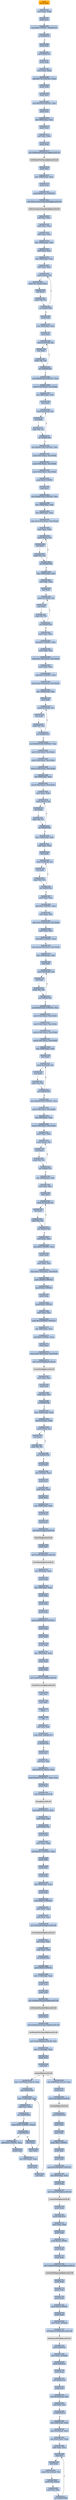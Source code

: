 digraph G {
node[shape=rectangle,style=filled,fillcolor=lightsteelblue,color=lightsteelblue]
bgcolor="transparent"
a0x00401efepushl_ebp[label="start\npushl %ebp",fillcolor="orange",color="lightgrey"];
a0x00401effmovl_esp_ebp[label="0x00401eff\nmovl %esp, %ebp"];
a0x00401f01pushl_ecx[label="0x00401f01\npushl %ecx"];
a0x00401f02cmpl_0x0UINT8_0x00401074[label="0x00401f02\ncmpl $0x0<UINT8>, 0x00401074"];
a0x00401f09je_0x00401f53[label="0x00401f09\nje 0x00401f53"];
a0x00401f0bpushl_edi[label="0x00401f0b\npushl %edi"];
a0x00401f0ccall_0x004013fc[label="0x00401f0c\ncall 0x004013fc"];
a0x004013fcpushl_ebp[label="0x004013fc\npushl %ebp"];
a0x004013fdmovl_esp_ebp[label="0x004013fd\nmovl %esp, %ebp"];
a0x004013ffsubl_0x774UINT32_esp[label="0x004013ff\nsubl $0x774<UINT32>, %esp"];
a0x00401405pushl_ebx[label="0x00401405\npushl %ebx"];
a0x00401406pushl_esi[label="0x00401406\npushl %esi"];
a0x00401407movl_0x104UINT32_esi[label="0x00401407\nmovl $0x104<UINT32>, %esi"];
a0x0040140cpushl_esi[label="0x0040140c\npushl %esi"];
a0x0040140dleal__608ebp__eax[label="0x0040140d\nleal -608(%ebp), %eax"];
a0x00401413pushl_eax[label="0x00401413\npushl %eax"];
a0x00401414xorl_ebx_ebx[label="0x00401414\nxorl %ebx, %ebx"];
a0x00401416pushl_ebx[label="0x00401416\npushl %ebx"];
a0x00401417call_GetModuleFileNameA_kernel32_dll[label="0x00401417\ncall GetModuleFileNameA@kernel32.dll"];
GetModuleFileNameA_kernel32_dll[label="GetModuleFileNameA@kernel32.dll",fillcolor="lightgrey",color="lightgrey"];
a0x0040141dpushl_esi[label="0x0040141d\npushl %esi"];
a0x0040141eleal__1908ebp__eax[label="0x0040141e\nleal -1908(%ebp), %eax"];
a0x00401424pushl_eax[label="0x00401424\npushl %eax"];
a0x00401425pushl_0x4011ecUINT32[label="0x00401425\npushl $0x4011ec<UINT32>"];
a0x0040142acall_GetEnvironmentVariableA_kernel32_dll[label="0x0040142a\ncall GetEnvironmentVariableA@kernel32.dll"];
GetEnvironmentVariableA_kernel32_dll[label="GetEnvironmentVariableA@kernel32.dll",fillcolor="lightgrey",color="lightgrey"];
a0x00401430xorl_ecx_ecx[label="0x00401430\nxorl %ecx, %ecx"];
a0x00401432cmpl_eax_ecx[label="0x00401432\ncmpl %eax, %ecx"];
a0x00401434sbbl_eax_eax[label="0x00401434\nsbbl %eax, %eax"];
a0x00401436leal__1908ebp__ecx[label="0x00401436\nleal -1908(%ebp), %ecx"];
a0x0040143candl_ecx_eax[label="0x0040143c\nandl %ecx, %eax"];
a0x0040143eleal__280ebp__edx[label="0x0040143e\nleal -280(%ebp), %edx"];
a0x00401444subl_eax_edx[label="0x00401444\nsubl %eax, %edx"];
a0x00401446movb_eax__cl[label="0x00401446\nmovb (%eax), %cl"];
a0x00401448movb_cl_edxeax_[label="0x00401448\nmovb %cl, (%edx,%eax)"];
a0x0040144bincl_eax[label="0x0040144b\nincl %eax"];
a0x0040144ccmpb_bl_cl[label="0x0040144c\ncmpb %bl, %cl"];
a0x0040144ejne_0x00401446[label="0x0040144e\njne 0x00401446"];
a0x00401450pushl_edi[label="0x00401450\npushl %edi"];
a0x00401451leal__280ebp__edi[label="0x00401451\nleal -280(%ebp), %edi"];
a0x00401457decl_edi[label="0x00401457\ndecl %edi"];
a0x00401458movb_0x1edi__al[label="0x00401458\nmovb 0x1(%edi), %al"];
a0x0040145bincl_edi[label="0x0040145b\nincl %edi"];
a0x0040145ccmpb_bl_al[label="0x0040145c\ncmpb %bl, %al"];
a0x0040145ejne_0x00401458[label="0x0040145e\njne 0x00401458"];
a0x00401460movl_0x4011f4UINT32_esi[label="0x00401460\nmovl $0x4011f4<UINT32>, %esi"];
a0x00401465movsw_ds_esi__es_edi_[label="0x00401465\nmovsw %ds:(%esi), %es:(%edi)"];
a0x00401467leal__280ebp__edi[label="0x00401467\nleal -280(%ebp), %edi"];
a0x0040146ddecl_edi[label="0x0040146d\ndecl %edi"];
a0x0040146emovb_0x1edi__al[label="0x0040146e\nmovb 0x1(%edi), %al"];
a0x00401471incl_edi[label="0x00401471\nincl %edi"];
a0x00401472cmpb_bl_al[label="0x00401472\ncmpb %bl, %al"];
a0x00401474jne_0x0040146e[label="0x00401474\njne 0x0040146e"];
a0x00401476movl_0x4011f8UINT32_esi[label="0x00401476\nmovl $0x4011f8<UINT32>, %esi"];
a0x0040147bmovsl_ds_esi__es_edi_[label="0x0040147b\nmovsl %ds:(%esi), %es:(%edi)"];
a0x0040147cmovsl_ds_esi__es_edi_[label="0x0040147c\nmovsl %ds:(%esi), %es:(%edi)"];
a0x0040147dmovsl_ds_esi__es_edi_[label="0x0040147d\nmovsl %ds:(%esi), %es:(%edi)"];
a0x0040147epushl_0x5UINT8[label="0x0040147e\npushl $0x5<UINT8>"];
a0x00401480popl_ecx[label="0x00401480\npopl %ecx"];
a0x00401481movl_0x401204UINT32_esi[label="0x00401481\nmovl $0x401204<UINT32>, %esi"];
a0x00401486leal__1648ebp__edi[label="0x00401486\nleal -1648(%ebp), %edi"];
a0x0040148cleal__608ebp__eax[label="0x0040148c\nleal -608(%ebp), %eax"];
a0x00401492repz_movsl_ds_esi__es_edi_[label="0x00401492\nrepz movsl %ds:(%esi), %es:(%edi)"];
a0x00401494movl_eax_edx[label="0x00401494\nmovl %eax, %edx"];
a0x00401496movb_eax__cl[label="0x00401496\nmovb (%eax), %cl"];
a0x00401498incl_eax[label="0x00401498\nincl %eax"];
a0x00401499cmpb_bl_cl[label="0x00401499\ncmpb %bl, %cl"];
a0x0040149bjne_0x00401496[label="0x0040149b\njne 0x00401496"];
a0x0040149dleal__1648ebp__edi[label="0x0040149d\nleal -1648(%ebp), %edi"];
a0x004014a3subl_edx_eax[label="0x004014a3\nsubl %edx, %eax"];
a0x004014a5decl_edi[label="0x004014a5\ndecl %edi"];
a0x004014a6movb_0x1edi__cl[label="0x004014a6\nmovb 0x1(%edi), %cl"];
a0x004014a9incl_edi[label="0x004014a9\nincl %edi"];
a0x004014aacmpb_bl_cl[label="0x004014aa\ncmpb %bl, %cl"];
a0x004014acjne_0x004014a6[label="0x004014ac\njne 0x004014a6"];
a0x004014aemovl_eax_ecx[label="0x004014ae\nmovl %eax, %ecx"];
a0x004014b0shrl_0x2UINT8_ecx[label="0x004014b0\nshrl $0x2<UINT8>, %ecx"];
a0x004014b3movl_edx_esi[label="0x004014b3\nmovl %edx, %esi"];
a0x004014b5repz_movsl_ds_esi__es_edi_[label="0x004014b5\nrepz movsl %ds:(%esi), %es:(%edi)"];
a0x004014b7movl_eax_ecx[label="0x004014b7\nmovl %eax, %ecx"];
a0x004014b9andl_0x3UINT8_ecx[label="0x004014b9\nandl $0x3<UINT8>, %ecx"];
a0x004014bcrepz_movsb_ds_esi__es_edi_[label="0x004014bc\nrepz movsb %ds:(%esi), %es:(%edi)"];
a0x004014beleal__1648ebp__edi[label="0x004014be\nleal -1648(%ebp), %edi"];
a0x004014c4decl_edi[label="0x004014c4\ndecl %edi"];
a0x004014c5movb_0x1edi__al[label="0x004014c5\nmovb 0x1(%edi), %al"];
a0x004014c8incl_edi[label="0x004014c8\nincl %edi"];
a0x004014c9cmpb_bl_al[label="0x004014c9\ncmpb %bl, %al"];
a0x004014cbjne_0x004014c5[label="0x004014cb\njne 0x004014c5"];
a0x004014cdmovl_0x401218UINT32_esi[label="0x004014cd\nmovl $0x401218<UINT32>, %esi"];
a0x004014d2movsl_ds_esi__es_edi_[label="0x004014d2\nmovsl %ds:(%esi), %es:(%edi)"];
a0x004014d3movsl_ds_esi__es_edi_[label="0x004014d3\nmovsl %ds:(%esi), %es:(%edi)"];
a0x004014d4movsw_ds_esi__es_edi_[label="0x004014d4\nmovsw %ds:(%esi), %es:(%edi)"];
a0x004014d6leal__608ebp__eax[label="0x004014d6\nleal -608(%ebp), %eax"];
a0x004014dcmovsb_ds_esi__es_edi_[label="0x004014dc\nmovsb %ds:(%esi), %es:(%edi)"];
a0x004014ddmovl_eax_edx[label="0x004014dd\nmovl %eax, %edx"];
a0x004014dfmovb_eax__cl[label="0x004014df\nmovb (%eax), %cl"];
a0x004014e1incl_eax[label="0x004014e1\nincl %eax"];
a0x004014e2cmpb_bl_cl[label="0x004014e2\ncmpb %bl, %cl"];
a0x004014e4jne_0x004014df[label="0x004014e4\njne 0x004014df"];
a0x004014e6leal__1648ebp__edi[label="0x004014e6\nleal -1648(%ebp), %edi"];
a0x004014ecsubl_edx_eax[label="0x004014ec\nsubl %edx, %eax"];
a0x004014eedecl_edi[label="0x004014ee\ndecl %edi"];
a0x004014efmovb_0x1edi__cl[label="0x004014ef\nmovb 0x1(%edi), %cl"];
a0x004014f2incl_edi[label="0x004014f2\nincl %edi"];
a0x004014f3cmpb_bl_cl[label="0x004014f3\ncmpb %bl, %cl"];
a0x004014f5jne_0x004014ef[label="0x004014f5\njne 0x004014ef"];
a0x004014f7movl_eax_ecx[label="0x004014f7\nmovl %eax, %ecx"];
a0x004014f9shrl_0x2UINT8_ecx[label="0x004014f9\nshrl $0x2<UINT8>, %ecx"];
a0x004014fcmovl_edx_esi[label="0x004014fc\nmovl %edx, %esi"];
a0x004014ferepz_movsl_ds_esi__es_edi_[label="0x004014fe\nrepz movsl %ds:(%esi), %es:(%edi)"];
a0x00401500movl_eax_ecx[label="0x00401500\nmovl %eax, %ecx"];
a0x00401502andl_0x3UINT8_ecx[label="0x00401502\nandl $0x3<UINT8>, %ecx"];
a0x00401505repz_movsb_ds_esi__es_edi_[label="0x00401505\nrepz movsb %ds:(%esi), %es:(%edi)"];
a0x00401507leal__1648ebp__edi[label="0x00401507\nleal -1648(%ebp), %edi"];
a0x0040150ddecl_edi[label="0x0040150d\ndecl %edi"];
a0x0040150emovb_0x1edi__al[label="0x0040150e\nmovb 0x1(%edi), %al"];
a0x00401511incl_edi[label="0x00401511\nincl %edi"];
a0x00401512cmpb_bl_al[label="0x00401512\ncmpb %bl, %al"];
a0x00401514jne_0x0040150e[label="0x00401514\njne 0x0040150e"];
a0x00401516movl_0x401224UINT32_esi[label="0x00401516\nmovl $0x401224<UINT32>, %esi"];
a0x0040151bmovsl_ds_esi__es_edi_[label="0x0040151b\nmovsl %ds:(%esi), %es:(%edi)"];
a0x0040151cmovsl_ds_esi__es_edi_[label="0x0040151c\nmovsl %ds:(%esi), %es:(%edi)"];
a0x0040151dmovsw_ds_esi__es_edi_[label="0x0040151d\nmovsw %ds:(%esi), %es:(%edi)"];
a0x0040151fmovsb_ds_esi__es_edi_[label="0x0040151f\nmovsb %ds:(%esi), %es:(%edi)"];
a0x00401520leal__1648ebp__edi[label="0x00401520\nleal -1648(%ebp), %edi"];
a0x00401526decl_edi[label="0x00401526\ndecl %edi"];
a0x00401527movb_0x1edi__al[label="0x00401527\nmovb 0x1(%edi), %al"];
a0x0040152aincl_edi[label="0x0040152a\nincl %edi"];
a0x0040152bcmpb_bl_al[label="0x0040152b\ncmpb %bl, %al"];
a0x0040152djne_0x00401527[label="0x0040152d\njne 0x00401527"];
a0x0040152fmovl_0x401230UINT32_esi[label="0x0040152f\nmovl $0x401230<UINT32>, %esi"];
a0x00401534movsl_ds_esi__es_edi_[label="0x00401534\nmovsl %ds:(%esi), %es:(%edi)"];
a0x00401535leal__280ebp__eax[label="0x00401535\nleal -280(%ebp), %eax"];
a0x0040153bmovsb_ds_esi__es_edi_[label="0x0040153b\nmovsb %ds:(%esi), %es:(%edi)"];
a0x0040153cmovl_eax_edx[label="0x0040153c\nmovl %eax, %edx"];
a0x0040153emovb_eax__cl[label="0x0040153e\nmovb (%eax), %cl"];
a0x00401540incl_eax[label="0x00401540\nincl %eax"];
a0x00401541cmpb_bl_cl[label="0x00401541\ncmpb %bl, %cl"];
a0x00401543jne_0x0040153e[label="0x00401543\njne 0x0040153e"];
a0x00401545leal__1648ebp__edi[label="0x00401545\nleal -1648(%ebp), %edi"];
a0x0040154bsubl_edx_eax[label="0x0040154b\nsubl %edx, %eax"];
a0x0040154ddecl_edi[label="0x0040154d\ndecl %edi"];
a0x0040154emovb_0x1edi__cl[label="0x0040154e\nmovb 0x1(%edi), %cl"];
a0x00401551incl_edi[label="0x00401551\nincl %edi"];
a0x00401552cmpb_bl_cl[label="0x00401552\ncmpb %bl, %cl"];
a0x00401554jne_0x0040154e[label="0x00401554\njne 0x0040154e"];
a0x00401556movl_eax_ecx[label="0x00401556\nmovl %eax, %ecx"];
a0x00401558shrl_0x2UINT8_ecx[label="0x00401558\nshrl $0x2<UINT8>, %ecx"];
a0x0040155bpushl_ebx[label="0x0040155b\npushl %ebx"];
a0x0040155cmovl_edx_esi[label="0x0040155c\nmovl %edx, %esi"];
a0x0040155erepz_movsl_ds_esi__es_edi_[label="0x0040155e\nrepz movsl %ds:(%esi), %es:(%edi)"];
a0x00401560pushl_0x80UINT32[label="0x00401560\npushl $0x80<UINT32>"];
a0x00401565pushl_0x2UINT8[label="0x00401565\npushl $0x2<UINT8>"];
a0x00401567pushl_ebx[label="0x00401567\npushl %ebx"];
a0x00401568pushl_0x3UINT8[label="0x00401568\npushl $0x3<UINT8>"];
a0x0040156amovl_eax_ecx[label="0x0040156a\nmovl %eax, %ecx"];
a0x0040156cpushl_0xc0000000UINT32[label="0x0040156c\npushl $0xc0000000<UINT32>"];
a0x00401571leal__280ebp__eax[label="0x00401571\nleal -280(%ebp), %eax"];
a0x00401577andl_0x3UINT8_ecx[label="0x00401577\nandl $0x3<UINT8>, %ecx"];
a0x0040157apushl_eax[label="0x0040157a\npushl %eax"];
a0x0040157brepz_movsb_ds_esi__es_edi_[label="0x0040157b\nrepz movsb %ds:(%esi), %es:(%edi)"];
a0x0040157dcall_CreateFileA_kernel32_dll[label="0x0040157d\ncall CreateFileA@kernel32.dll"];
CreateFileA_kernel32_dll[label="CreateFileA@kernel32.dll",fillcolor="lightgrey",color="lightgrey"];
a0x00401583movl_eax_esi[label="0x00401583\nmovl %eax, %esi"];
a0x00401585popl_edi[label="0x00401585\npopl %edi"];
a0x00401586cmpl_ebx_esi[label="0x00401586\ncmpl %ebx, %esi"];
a0x00401588je_0x004015da[label="0x00401588\nje 0x004015da"];
a0x0040158aleal__1648ebp__eax[label="0x0040158a\nleal -1648(%ebp), %eax"];
a0x00401590leal_0x1eax__edx[label="0x00401590\nleal 0x1(%eax), %edx"];
a0x00401593movb_eax__cl[label="0x00401593\nmovb (%eax), %cl"];
a0x00401595incl_eax[label="0x00401595\nincl %eax"];
a0x00401596cmpb_bl_cl[label="0x00401596\ncmpb %bl, %cl"];
a0x00401598jne_0x00401593[label="0x00401598\njne 0x00401593"];
a0x0040159apushl_ebx[label="0x0040159a\npushl %ebx"];
a0x0040159bleal__4ebp__ecx[label="0x0040159b\nleal -4(%ebp), %ecx"];
a0x0040159epushl_ecx[label="0x0040159e\npushl %ecx"];
a0x0040159fsubl_edx_eax[label="0x0040159f\nsubl %edx, %eax"];
a0x004015a1pushl_eax[label="0x004015a1\npushl %eax"];
a0x004015a2leal__1648ebp__eax[label="0x004015a2\nleal -1648(%ebp), %eax"];
a0x004015a8pushl_eax[label="0x004015a8\npushl %eax"];
a0x004015a9pushl_esi[label="0x004015a9\npushl %esi"];
a0x004015aacall_WriteFile_kernel32_dll[label="0x004015aa\ncall WriteFile@kernel32.dll"];
WriteFile_kernel32_dll[label="WriteFile@kernel32.dll",fillcolor="lightgrey",color="lightgrey"];
a0x004015b0pushl_esi[label="0x004015b0\npushl %esi"];
a0x004015b1call_CloseHandle_kernel32_dll[label="0x004015b1\ncall CloseHandle@kernel32.dll"];
CloseHandle_kernel32_dll[label="CloseHandle@kernel32.dll",fillcolor="lightgrey",color="lightgrey"];
a0x004015b7leal__20ebp__eax[label="0x004015b7\nleal -20(%ebp), %eax"];
a0x004015bapushl_eax[label="0x004015ba\npushl %eax"];
a0x004015bbleal__348ebp__eax[label="0x004015bb\nleal -348(%ebp), %eax"];
a0x004015c1pushl_eax[label="0x004015c1\npushl %eax"];
a0x004015c2pushl_ebx[label="0x004015c2\npushl %ebx"];
a0x004015c3pushl_ebx[label="0x004015c3\npushl %ebx"];
a0x004015c4pushl_0x8000000UINT32[label="0x004015c4\npushl $0x8000000<UINT32>"];
a0x004015c9pushl_ebx[label="0x004015c9\npushl %ebx"];
a0x004015capushl_ebx[label="0x004015ca\npushl %ebx"];
a0x004015cbpushl_ebx[label="0x004015cb\npushl %ebx"];
a0x004015ccleal__280ebp__eax[label="0x004015cc\nleal -280(%ebp), %eax"];
a0x004015d2pushl_eax[label="0x004015d2\npushl %eax"];
a0x004015d3pushl_ebx[label="0x004015d3\npushl %ebx"];
a0x004015d4call_CreateProcessA_kernel32_dll[label="0x004015d4\ncall CreateProcessA@kernel32.dll"];
CreateProcessA_kernel32_dll[label="CreateProcessA@kernel32.dll",fillcolor="lightgrey",color="lightgrey"];
a0x004015dapopl_esi[label="0x004015da\npopl %esi"];
a0x004015dbpopl_ebx[label="0x004015db\npopl %ebx"];
a0x004015dcleave_[label="0x004015dc\nleave "];
a0x004015ddret[label="0x004015dd\nret"];
a0x00401f11xorl_edi_edi[label="0x00401f11\nxorl %edi, %edi"];
a0x00401f13cmpl_edi_0x00401074[label="0x00401f13\ncmpl %edi, 0x00401074"];
a0x00401f19je_0x00401f4e[label="0x00401f19\nje 0x00401f4e"];
a0x00401f1bpushl_esi[label="0x00401f1b\npushl %esi"];
a0x00401f1cxorl_esi_esi[label="0x00401f1c\nxorl %esi, %esi"];
a0x00401f1emovl_0x40107cesi__eax[label="0x00401f1e\nmovl 0x40107c(%esi), %eax"];
a0x00401f24imull_0x3e8UINT32_eax_eax[label="0x00401f24\nimull $0x3e8<UINT32>, %eax, %eax"];
a0x00401f2apushl_eax[label="0x00401f2a\npushl %eax"];
a0x00401f2bcall_Sleep_kernel32_dll[label="0x00401f2b\ncall Sleep@kernel32.dll"];
Sleep_kernel32_dll[label="Sleep@kernel32.dll",fillcolor="lightgrey",color="lightgrey"];
a0x00401f31leal_0x401070esi__ecx[label="0x00401f31\nleal 0x401070(%esi), %ecx"];
a0x00401f37movl_edi_edx[label="0x00401f37\nmovl %edi, %edx"];
a0x00401f39call_0x0040165c[label="0x00401f39\ncall 0x0040165c"];
a0x0040165cpushl_ebp[label="0x0040165c\npushl %ebp"];
a0x0040165dmovl_esp_ebp[label="0x0040165d\nmovl %esp, %ebp"];
a0x0040165fsubl_0x45cUINT32_esp[label="0x0040165f\nsubl $0x45c<UINT32>, %esp"];
a0x00401665pushl_ebx[label="0x00401665\npushl %ebx"];
a0x00401666pushl_esi[label="0x00401666\npushl %esi"];
a0x00401667pushl_edi[label="0x00401667\npushl %edi"];
a0x00401668leal__604ebp__eax[label="0x00401668\nleal -604(%ebp), %eax"];
a0x0040166epushl_eax[label="0x0040166e\npushl %eax"];
a0x0040166fpushl_0xc8UINT32[label="0x0040166f\npushl $0xc8<UINT32>"];
a0x00401674movl_edx_edi[label="0x00401674\nmovl %edx, %edi"];
a0x00401676movl_ecx_esi[label="0x00401676\nmovl %ecx, %esi"];
a0x00401678call_GetTempPathW_kernel32_dll[label="0x00401678\ncall GetTempPathW@kernel32.dll"];
GetTempPathW_kernel32_dll[label="GetTempPathW@kernel32.dll",fillcolor="lightgrey",color="lightgrey"];
a0x0040167exorl_ebx_ebx[label="0x0040167e\nxorl %ebx, %ebx"];
a0x00401680cmpl_ebx_edi[label="0x00401680\ncmpl %ebx, %edi"];
a0x00401682jne_0x004016e5[label="0x00401682\njne 0x004016e5"];
a0x00401684pushl_0xffUINT32[label="0x00401684\npushl $0xff<UINT32>"];
a0x00401689leal__1116ebp__eax[label="0x00401689\nleal -1116(%ebp), %eax"];
a0x0040168fpushl_eax[label="0x0040168f\npushl %eax"];
a0x00401690pushl_ebx[label="0x00401690\npushl %ebx"];
a0x00401691call_GetModuleHandleW_kernel32_dll[label="0x00401691\ncall GetModuleHandleW@kernel32.dll"];
GetModuleHandleW_kernel32_dll[label="GetModuleHandleW@kernel32.dll",fillcolor="lightgrey",color="lightgrey"];
a0x00401697pushl_eax[label="0x00401697\npushl %eax"];
a0x00401698call_GetModuleFileNameW_kernel32_dll[label="0x00401698\ncall GetModuleFileNameW@kernel32.dll"];
GetModuleFileNameW_kernel32_dll[label="GetModuleFileNameW@kernel32.dll",fillcolor="lightgrey",color="lightgrey"];
a0x0040169emovl_lstrlenW_kernel32_dll_edi[label="0x0040169e\nmovl lstrlenW@kernel32.dll, %edi"];
a0x004016a4leal__1116ebp__eax[label="0x004016a4\nleal -1116(%ebp), %eax"];
a0x004016aapushl_eax[label="0x004016aa\npushl %eax"];
a0x004016abcall_edi[label="0x004016ab\ncall %edi"];
lstrlenW_kernel32_dll[label="lstrlenW@kernel32.dll",fillcolor="lightgrey",color="lightgrey"];
a0x004016adleal__1116ebpeax2__eax[label="0x004016ad\nleal -1116(%ebp,%eax,2), %eax"];
a0x004016b4jmp_0x004016be[label="0x004016b4\njmp 0x004016be"];
a0x004016beleal__1116ebp__ecx[label="0x004016be\nleal -1116(%ebp), %ecx"];
a0x004016c4cmpl_ecx_eax[label="0x004016c4\ncmpl %ecx, %eax"];
a0x004016c6jne_0x004016b6[label="0x004016c6\njne 0x004016b6"];
a0x004016b6cmpw_0x5cUINT8_eax_[label="0x004016b6\ncmpw $0x5c<UINT8>, (%eax)"];
a0x004016baje_0x004016c8[label="0x004016ba\nje 0x004016c8"];
a0x004016bcdecl_eax[label="0x004016bc\ndecl %eax"];
a0x004016bddecl_eax[label="0x004016bd\ndecl %eax"];
a0x004016c8addl_0x2UINT8_eax[label="0x004016c8\naddl $0x2<UINT8>, %eax"];
a0x004016cbpushl_eax[label="0x004016cb\npushl %eax"];
a0x004016ccleal__604ebp__eax[label="0x004016cc\nleal -604(%ebp), %eax"];
a0x004016d2pushl_eax[label="0x004016d2\npushl %eax"];
a0x004016d3call_edi[label="0x004016d3\ncall %edi"];
a0x004016d5leal__604ebpeax2__eax[label="0x004016d5\nleal -604(%ebp,%eax,2), %eax"];
a0x004016dcpushl_eax[label="0x004016dc\npushl %eax"];
a0x004016ddcall_lstrcpyW_kernel32_dll[label="0x004016dd\ncall lstrcpyW@kernel32.dll"];
lstrcpyW_kernel32_dll[label="lstrcpyW@kernel32.dll",fillcolor="lightgrey",color="lightgrey"];
a0x004016e3jmp_0x004016f5[label="0x004016e3\njmp 0x004016f5"];
a0x004016f5pushl_ebx[label="0x004016f5\npushl %ebx"];
a0x004016f6pushl_ebx[label="0x004016f6\npushl %ebx"];
a0x004016f7pushl_0x2UINT8[label="0x004016f7\npushl $0x2<UINT8>"];
a0x004016f9pushl_ebx[label="0x004016f9\npushl %ebx"];
a0x004016fapushl_ebx[label="0x004016fa\npushl %ebx"];
a0x004016fbpushl_0xc0000000UINT32[label="0x004016fb\npushl $0xc0000000<UINT32>"];
a0x00401700leal__604ebp__eax[label="0x00401700\nleal -604(%ebp), %eax"];
a0x00401706pushl_eax[label="0x00401706\npushl %eax"];
a0x00401707call_CreateFileW_kernel32_dll[label="0x00401707\ncall CreateFileW@kernel32.dll"];
CreateFileW_kernel32_dll[label="CreateFileW@kernel32.dll",fillcolor="lightgrey",color="lightgrey"];
a0x0040170dpushl_ebx[label="0x0040170d\npushl %ebx"];
a0x0040170epushl_0x8esi_[label="0x0040170e\npushl 0x8(%esi)"];
a0x00401711movl_eax_edi[label="0x00401711\nmovl %eax, %edi"];
a0x00401713pushl_ebx[label="0x00401713\npushl %ebx"];
a0x00401714pushl_0x4UINT8[label="0x00401714\npushl $0x4<UINT8>"];
a0x00401716pushl_ebx[label="0x00401716\npushl %ebx"];
a0x00401717pushl_edi[label="0x00401717\npushl %edi"];
a0x00401718call_CreateFileMappingW_kernel32_dll[label="0x00401718\ncall CreateFileMappingW@kernel32.dll"];
CreateFileMappingW_kernel32_dll[label="CreateFileMappingW@kernel32.dll",fillcolor="lightgrey",color="lightgrey"];
a0x0040171epushl_ebx[label="0x0040171e\npushl %ebx"];
a0x0040171fpushl_ebx[label="0x0040171f\npushl %ebx"];
a0x00401720pushl_ebx[label="0x00401720\npushl %ebx"];
a0x00401721pushl_0x2UINT8[label="0x00401721\npushl $0x2<UINT8>"];
a0x00401723pushl_eax[label="0x00401723\npushl %eax"];
a0x00401724movl_eax__8ebp_[label="0x00401724\nmovl %eax, -8(%ebp)"];
a0x00401727call_MapViewOfFile_kernel32_dll[label="0x00401727\ncall MapViewOfFile@kernel32.dll"];
MapViewOfFile_kernel32_dll[label="MapViewOfFile@kernel32.dll",fillcolor="lightgrey",color="lightgrey"];
a0x0040172dpushl_0x8esi_[label="0x0040172d\npushl 0x8(%esi)"];
a0x00401730movl_eax__4ebp_[label="0x00401730\nmovl %eax, -4(%ebp)"];
a0x00401733pushl_0x4esi_[label="0x00401733\npushl 0x4(%esi)"];
a0x00401736pushl_eax[label="0x00401736\npushl %eax"];
a0x00401737call_0x004015f2[label="0x00401737\ncall 0x004015f2"];
a0x004015f2pushl_esi[label="0x004015f2\npushl %esi"];
a0x004015f3movl_0x10esp__esi[label="0x004015f3\nmovl 0x10(%esp), %esi"];
a0x004015f7testl_esi_esi[label="0x004015f7\ntestl %esi, %esi"];
a0x004015f9je_0x00401613[label="0x004015f9\nje 0x00401613"];
a0x004015fbmovl_0x8esp__edx[label="0x004015fb\nmovl 0x8(%esp), %edx"];
a0x004015ffmovl_0xcesp__ecx[label="0x004015ff\nmovl 0xc(%esp), %ecx"];
a0x00401603leal_edxesi__eax[label="0x00401603\nleal (%edx,%esi), %eax"];
a0x00401606subl_edx_ecx[label="0x00401606\nsubl %edx, %ecx"];
a0x00401608decl_esi[label="0x00401608\ndecl %esi"];
a0x00401609decl_eax[label="0x00401609\ndecl %eax"];
a0x0040160amovb_ecxeax__dl[label="0x0040160a\nmovb (%ecx,%eax), %dl"];
a0x0040160dmovb_dl_eax_[label="0x0040160d\nmovb %dl, (%eax)"];
a0x0040160ftestl_esi_esi[label="0x0040160f\ntestl %esi, %esi"];
a0x00401611jne_0x00401608[label="0x00401611\njne 0x00401608"];
a0x00401efepushl_ebp -> a0x00401effmovl_esp_ebp [color="#000000"];
a0x00401effmovl_esp_ebp -> a0x00401f01pushl_ecx [color="#000000"];
a0x00401f01pushl_ecx -> a0x00401f02cmpl_0x0UINT8_0x00401074 [color="#000000"];
a0x00401f02cmpl_0x0UINT8_0x00401074 -> a0x00401f09je_0x00401f53 [color="#000000"];
a0x00401f09je_0x00401f53 -> a0x00401f0bpushl_edi [color="#000000",label="F"];
a0x00401f0bpushl_edi -> a0x00401f0ccall_0x004013fc [color="#000000"];
a0x00401f0ccall_0x004013fc -> a0x004013fcpushl_ebp [color="#000000"];
a0x004013fcpushl_ebp -> a0x004013fdmovl_esp_ebp [color="#000000"];
a0x004013fdmovl_esp_ebp -> a0x004013ffsubl_0x774UINT32_esp [color="#000000"];
a0x004013ffsubl_0x774UINT32_esp -> a0x00401405pushl_ebx [color="#000000"];
a0x00401405pushl_ebx -> a0x00401406pushl_esi [color="#000000"];
a0x00401406pushl_esi -> a0x00401407movl_0x104UINT32_esi [color="#000000"];
a0x00401407movl_0x104UINT32_esi -> a0x0040140cpushl_esi [color="#000000"];
a0x0040140cpushl_esi -> a0x0040140dleal__608ebp__eax [color="#000000"];
a0x0040140dleal__608ebp__eax -> a0x00401413pushl_eax [color="#000000"];
a0x00401413pushl_eax -> a0x00401414xorl_ebx_ebx [color="#000000"];
a0x00401414xorl_ebx_ebx -> a0x00401416pushl_ebx [color="#000000"];
a0x00401416pushl_ebx -> a0x00401417call_GetModuleFileNameA_kernel32_dll [color="#000000"];
a0x00401417call_GetModuleFileNameA_kernel32_dll -> GetModuleFileNameA_kernel32_dll [color="#000000"];
GetModuleFileNameA_kernel32_dll -> a0x0040141dpushl_esi [color="#000000"];
a0x0040141dpushl_esi -> a0x0040141eleal__1908ebp__eax [color="#000000"];
a0x0040141eleal__1908ebp__eax -> a0x00401424pushl_eax [color="#000000"];
a0x00401424pushl_eax -> a0x00401425pushl_0x4011ecUINT32 [color="#000000"];
a0x00401425pushl_0x4011ecUINT32 -> a0x0040142acall_GetEnvironmentVariableA_kernel32_dll [color="#000000"];
a0x0040142acall_GetEnvironmentVariableA_kernel32_dll -> GetEnvironmentVariableA_kernel32_dll [color="#000000"];
GetEnvironmentVariableA_kernel32_dll -> a0x00401430xorl_ecx_ecx [color="#000000"];
a0x00401430xorl_ecx_ecx -> a0x00401432cmpl_eax_ecx [color="#000000"];
a0x00401432cmpl_eax_ecx -> a0x00401434sbbl_eax_eax [color="#000000"];
a0x00401434sbbl_eax_eax -> a0x00401436leal__1908ebp__ecx [color="#000000"];
a0x00401436leal__1908ebp__ecx -> a0x0040143candl_ecx_eax [color="#000000"];
a0x0040143candl_ecx_eax -> a0x0040143eleal__280ebp__edx [color="#000000"];
a0x0040143eleal__280ebp__edx -> a0x00401444subl_eax_edx [color="#000000"];
a0x00401444subl_eax_edx -> a0x00401446movb_eax__cl [color="#000000"];
a0x00401446movb_eax__cl -> a0x00401448movb_cl_edxeax_ [color="#000000"];
a0x00401448movb_cl_edxeax_ -> a0x0040144bincl_eax [color="#000000"];
a0x0040144bincl_eax -> a0x0040144ccmpb_bl_cl [color="#000000"];
a0x0040144ccmpb_bl_cl -> a0x0040144ejne_0x00401446 [color="#000000"];
a0x0040144ejne_0x00401446 -> a0x00401446movb_eax__cl [color="#000000",label="T"];
a0x0040144ejne_0x00401446 -> a0x00401450pushl_edi [color="#000000",label="F"];
a0x00401450pushl_edi -> a0x00401451leal__280ebp__edi [color="#000000"];
a0x00401451leal__280ebp__edi -> a0x00401457decl_edi [color="#000000"];
a0x00401457decl_edi -> a0x00401458movb_0x1edi__al [color="#000000"];
a0x00401458movb_0x1edi__al -> a0x0040145bincl_edi [color="#000000"];
a0x0040145bincl_edi -> a0x0040145ccmpb_bl_al [color="#000000"];
a0x0040145ccmpb_bl_al -> a0x0040145ejne_0x00401458 [color="#000000"];
a0x0040145ejne_0x00401458 -> a0x00401458movb_0x1edi__al [color="#000000",label="T"];
a0x0040145ejne_0x00401458 -> a0x00401460movl_0x4011f4UINT32_esi [color="#000000",label="F"];
a0x00401460movl_0x4011f4UINT32_esi -> a0x00401465movsw_ds_esi__es_edi_ [color="#000000"];
a0x00401465movsw_ds_esi__es_edi_ -> a0x00401467leal__280ebp__edi [color="#000000"];
a0x00401467leal__280ebp__edi -> a0x0040146ddecl_edi [color="#000000"];
a0x0040146ddecl_edi -> a0x0040146emovb_0x1edi__al [color="#000000"];
a0x0040146emovb_0x1edi__al -> a0x00401471incl_edi [color="#000000"];
a0x00401471incl_edi -> a0x00401472cmpb_bl_al [color="#000000"];
a0x00401472cmpb_bl_al -> a0x00401474jne_0x0040146e [color="#000000"];
a0x00401474jne_0x0040146e -> a0x0040146emovb_0x1edi__al [color="#000000",label="T"];
a0x00401474jne_0x0040146e -> a0x00401476movl_0x4011f8UINT32_esi [color="#000000",label="F"];
a0x00401476movl_0x4011f8UINT32_esi -> a0x0040147bmovsl_ds_esi__es_edi_ [color="#000000"];
a0x0040147bmovsl_ds_esi__es_edi_ -> a0x0040147cmovsl_ds_esi__es_edi_ [color="#000000"];
a0x0040147cmovsl_ds_esi__es_edi_ -> a0x0040147dmovsl_ds_esi__es_edi_ [color="#000000"];
a0x0040147dmovsl_ds_esi__es_edi_ -> a0x0040147epushl_0x5UINT8 [color="#000000"];
a0x0040147epushl_0x5UINT8 -> a0x00401480popl_ecx [color="#000000"];
a0x00401480popl_ecx -> a0x00401481movl_0x401204UINT32_esi [color="#000000"];
a0x00401481movl_0x401204UINT32_esi -> a0x00401486leal__1648ebp__edi [color="#000000"];
a0x00401486leal__1648ebp__edi -> a0x0040148cleal__608ebp__eax [color="#000000"];
a0x0040148cleal__608ebp__eax -> a0x00401492repz_movsl_ds_esi__es_edi_ [color="#000000"];
a0x00401492repz_movsl_ds_esi__es_edi_ -> a0x00401494movl_eax_edx [color="#000000"];
a0x00401494movl_eax_edx -> a0x00401496movb_eax__cl [color="#000000"];
a0x00401496movb_eax__cl -> a0x00401498incl_eax [color="#000000"];
a0x00401498incl_eax -> a0x00401499cmpb_bl_cl [color="#000000"];
a0x00401499cmpb_bl_cl -> a0x0040149bjne_0x00401496 [color="#000000"];
a0x0040149bjne_0x00401496 -> a0x00401496movb_eax__cl [color="#000000",label="T"];
a0x0040149bjne_0x00401496 -> a0x0040149dleal__1648ebp__edi [color="#000000",label="F"];
a0x0040149dleal__1648ebp__edi -> a0x004014a3subl_edx_eax [color="#000000"];
a0x004014a3subl_edx_eax -> a0x004014a5decl_edi [color="#000000"];
a0x004014a5decl_edi -> a0x004014a6movb_0x1edi__cl [color="#000000"];
a0x004014a6movb_0x1edi__cl -> a0x004014a9incl_edi [color="#000000"];
a0x004014a9incl_edi -> a0x004014aacmpb_bl_cl [color="#000000"];
a0x004014aacmpb_bl_cl -> a0x004014acjne_0x004014a6 [color="#000000"];
a0x004014acjne_0x004014a6 -> a0x004014a6movb_0x1edi__cl [color="#000000",label="T"];
a0x004014acjne_0x004014a6 -> a0x004014aemovl_eax_ecx [color="#000000",label="F"];
a0x004014aemovl_eax_ecx -> a0x004014b0shrl_0x2UINT8_ecx [color="#000000"];
a0x004014b0shrl_0x2UINT8_ecx -> a0x004014b3movl_edx_esi [color="#000000"];
a0x004014b3movl_edx_esi -> a0x004014b5repz_movsl_ds_esi__es_edi_ [color="#000000"];
a0x004014b5repz_movsl_ds_esi__es_edi_ -> a0x004014b7movl_eax_ecx [color="#000000"];
a0x004014b7movl_eax_ecx -> a0x004014b9andl_0x3UINT8_ecx [color="#000000"];
a0x004014b9andl_0x3UINT8_ecx -> a0x004014bcrepz_movsb_ds_esi__es_edi_ [color="#000000"];
a0x004014bcrepz_movsb_ds_esi__es_edi_ -> a0x004014beleal__1648ebp__edi [color="#000000"];
a0x004014beleal__1648ebp__edi -> a0x004014c4decl_edi [color="#000000"];
a0x004014c4decl_edi -> a0x004014c5movb_0x1edi__al [color="#000000"];
a0x004014c5movb_0x1edi__al -> a0x004014c8incl_edi [color="#000000"];
a0x004014c8incl_edi -> a0x004014c9cmpb_bl_al [color="#000000"];
a0x004014c9cmpb_bl_al -> a0x004014cbjne_0x004014c5 [color="#000000"];
a0x004014cbjne_0x004014c5 -> a0x004014c5movb_0x1edi__al [color="#000000",label="T"];
a0x004014cbjne_0x004014c5 -> a0x004014cdmovl_0x401218UINT32_esi [color="#000000",label="F"];
a0x004014cdmovl_0x401218UINT32_esi -> a0x004014d2movsl_ds_esi__es_edi_ [color="#000000"];
a0x004014d2movsl_ds_esi__es_edi_ -> a0x004014d3movsl_ds_esi__es_edi_ [color="#000000"];
a0x004014d3movsl_ds_esi__es_edi_ -> a0x004014d4movsw_ds_esi__es_edi_ [color="#000000"];
a0x004014d4movsw_ds_esi__es_edi_ -> a0x004014d6leal__608ebp__eax [color="#000000"];
a0x004014d6leal__608ebp__eax -> a0x004014dcmovsb_ds_esi__es_edi_ [color="#000000"];
a0x004014dcmovsb_ds_esi__es_edi_ -> a0x004014ddmovl_eax_edx [color="#000000"];
a0x004014ddmovl_eax_edx -> a0x004014dfmovb_eax__cl [color="#000000"];
a0x004014dfmovb_eax__cl -> a0x004014e1incl_eax [color="#000000"];
a0x004014e1incl_eax -> a0x004014e2cmpb_bl_cl [color="#000000"];
a0x004014e2cmpb_bl_cl -> a0x004014e4jne_0x004014df [color="#000000"];
a0x004014e4jne_0x004014df -> a0x004014dfmovb_eax__cl [color="#000000",label="T"];
a0x004014e4jne_0x004014df -> a0x004014e6leal__1648ebp__edi [color="#000000",label="F"];
a0x004014e6leal__1648ebp__edi -> a0x004014ecsubl_edx_eax [color="#000000"];
a0x004014ecsubl_edx_eax -> a0x004014eedecl_edi [color="#000000"];
a0x004014eedecl_edi -> a0x004014efmovb_0x1edi__cl [color="#000000"];
a0x004014efmovb_0x1edi__cl -> a0x004014f2incl_edi [color="#000000"];
a0x004014f2incl_edi -> a0x004014f3cmpb_bl_cl [color="#000000"];
a0x004014f3cmpb_bl_cl -> a0x004014f5jne_0x004014ef [color="#000000"];
a0x004014f5jne_0x004014ef -> a0x004014efmovb_0x1edi__cl [color="#000000",label="T"];
a0x004014f5jne_0x004014ef -> a0x004014f7movl_eax_ecx [color="#000000",label="F"];
a0x004014f7movl_eax_ecx -> a0x004014f9shrl_0x2UINT8_ecx [color="#000000"];
a0x004014f9shrl_0x2UINT8_ecx -> a0x004014fcmovl_edx_esi [color="#000000"];
a0x004014fcmovl_edx_esi -> a0x004014ferepz_movsl_ds_esi__es_edi_ [color="#000000"];
a0x004014ferepz_movsl_ds_esi__es_edi_ -> a0x00401500movl_eax_ecx [color="#000000"];
a0x00401500movl_eax_ecx -> a0x00401502andl_0x3UINT8_ecx [color="#000000"];
a0x00401502andl_0x3UINT8_ecx -> a0x00401505repz_movsb_ds_esi__es_edi_ [color="#000000"];
a0x00401505repz_movsb_ds_esi__es_edi_ -> a0x00401507leal__1648ebp__edi [color="#000000"];
a0x00401507leal__1648ebp__edi -> a0x0040150ddecl_edi [color="#000000"];
a0x0040150ddecl_edi -> a0x0040150emovb_0x1edi__al [color="#000000"];
a0x0040150emovb_0x1edi__al -> a0x00401511incl_edi [color="#000000"];
a0x00401511incl_edi -> a0x00401512cmpb_bl_al [color="#000000"];
a0x00401512cmpb_bl_al -> a0x00401514jne_0x0040150e [color="#000000"];
a0x00401514jne_0x0040150e -> a0x0040150emovb_0x1edi__al [color="#000000",label="T"];
a0x00401514jne_0x0040150e -> a0x00401516movl_0x401224UINT32_esi [color="#000000",label="F"];
a0x00401516movl_0x401224UINT32_esi -> a0x0040151bmovsl_ds_esi__es_edi_ [color="#000000"];
a0x0040151bmovsl_ds_esi__es_edi_ -> a0x0040151cmovsl_ds_esi__es_edi_ [color="#000000"];
a0x0040151cmovsl_ds_esi__es_edi_ -> a0x0040151dmovsw_ds_esi__es_edi_ [color="#000000"];
a0x0040151dmovsw_ds_esi__es_edi_ -> a0x0040151fmovsb_ds_esi__es_edi_ [color="#000000"];
a0x0040151fmovsb_ds_esi__es_edi_ -> a0x00401520leal__1648ebp__edi [color="#000000"];
a0x00401520leal__1648ebp__edi -> a0x00401526decl_edi [color="#000000"];
a0x00401526decl_edi -> a0x00401527movb_0x1edi__al [color="#000000"];
a0x00401527movb_0x1edi__al -> a0x0040152aincl_edi [color="#000000"];
a0x0040152aincl_edi -> a0x0040152bcmpb_bl_al [color="#000000"];
a0x0040152bcmpb_bl_al -> a0x0040152djne_0x00401527 [color="#000000"];
a0x0040152djne_0x00401527 -> a0x00401527movb_0x1edi__al [color="#000000",label="T"];
a0x0040152djne_0x00401527 -> a0x0040152fmovl_0x401230UINT32_esi [color="#000000",label="F"];
a0x0040152fmovl_0x401230UINT32_esi -> a0x00401534movsl_ds_esi__es_edi_ [color="#000000"];
a0x00401534movsl_ds_esi__es_edi_ -> a0x00401535leal__280ebp__eax [color="#000000"];
a0x00401535leal__280ebp__eax -> a0x0040153bmovsb_ds_esi__es_edi_ [color="#000000"];
a0x0040153bmovsb_ds_esi__es_edi_ -> a0x0040153cmovl_eax_edx [color="#000000"];
a0x0040153cmovl_eax_edx -> a0x0040153emovb_eax__cl [color="#000000"];
a0x0040153emovb_eax__cl -> a0x00401540incl_eax [color="#000000"];
a0x00401540incl_eax -> a0x00401541cmpb_bl_cl [color="#000000"];
a0x00401541cmpb_bl_cl -> a0x00401543jne_0x0040153e [color="#000000"];
a0x00401543jne_0x0040153e -> a0x0040153emovb_eax__cl [color="#000000",label="T"];
a0x00401543jne_0x0040153e -> a0x00401545leal__1648ebp__edi [color="#000000",label="F"];
a0x00401545leal__1648ebp__edi -> a0x0040154bsubl_edx_eax [color="#000000"];
a0x0040154bsubl_edx_eax -> a0x0040154ddecl_edi [color="#000000"];
a0x0040154ddecl_edi -> a0x0040154emovb_0x1edi__cl [color="#000000"];
a0x0040154emovb_0x1edi__cl -> a0x00401551incl_edi [color="#000000"];
a0x00401551incl_edi -> a0x00401552cmpb_bl_cl [color="#000000"];
a0x00401552cmpb_bl_cl -> a0x00401554jne_0x0040154e [color="#000000"];
a0x00401554jne_0x0040154e -> a0x0040154emovb_0x1edi__cl [color="#000000",label="T"];
a0x00401554jne_0x0040154e -> a0x00401556movl_eax_ecx [color="#000000",label="F"];
a0x00401556movl_eax_ecx -> a0x00401558shrl_0x2UINT8_ecx [color="#000000"];
a0x00401558shrl_0x2UINT8_ecx -> a0x0040155bpushl_ebx [color="#000000"];
a0x0040155bpushl_ebx -> a0x0040155cmovl_edx_esi [color="#000000"];
a0x0040155cmovl_edx_esi -> a0x0040155erepz_movsl_ds_esi__es_edi_ [color="#000000"];
a0x0040155erepz_movsl_ds_esi__es_edi_ -> a0x00401560pushl_0x80UINT32 [color="#000000"];
a0x00401560pushl_0x80UINT32 -> a0x00401565pushl_0x2UINT8 [color="#000000"];
a0x00401565pushl_0x2UINT8 -> a0x00401567pushl_ebx [color="#000000"];
a0x00401567pushl_ebx -> a0x00401568pushl_0x3UINT8 [color="#000000"];
a0x00401568pushl_0x3UINT8 -> a0x0040156amovl_eax_ecx [color="#000000"];
a0x0040156amovl_eax_ecx -> a0x0040156cpushl_0xc0000000UINT32 [color="#000000"];
a0x0040156cpushl_0xc0000000UINT32 -> a0x00401571leal__280ebp__eax [color="#000000"];
a0x00401571leal__280ebp__eax -> a0x00401577andl_0x3UINT8_ecx [color="#000000"];
a0x00401577andl_0x3UINT8_ecx -> a0x0040157apushl_eax [color="#000000"];
a0x0040157apushl_eax -> a0x0040157brepz_movsb_ds_esi__es_edi_ [color="#000000"];
a0x0040157brepz_movsb_ds_esi__es_edi_ -> a0x0040157dcall_CreateFileA_kernel32_dll [color="#000000"];
a0x0040157dcall_CreateFileA_kernel32_dll -> CreateFileA_kernel32_dll [color="#000000"];
CreateFileA_kernel32_dll -> a0x00401583movl_eax_esi [color="#000000"];
a0x00401583movl_eax_esi -> a0x00401585popl_edi [color="#000000"];
a0x00401585popl_edi -> a0x00401586cmpl_ebx_esi [color="#000000"];
a0x00401586cmpl_ebx_esi -> a0x00401588je_0x004015da [color="#000000"];
a0x00401588je_0x004015da -> a0x0040158aleal__1648ebp__eax [color="#000000",label="F"];
a0x0040158aleal__1648ebp__eax -> a0x00401590leal_0x1eax__edx [color="#000000"];
a0x00401590leal_0x1eax__edx -> a0x00401593movb_eax__cl [color="#000000"];
a0x00401593movb_eax__cl -> a0x00401595incl_eax [color="#000000"];
a0x00401595incl_eax -> a0x00401596cmpb_bl_cl [color="#000000"];
a0x00401596cmpb_bl_cl -> a0x00401598jne_0x00401593 [color="#000000"];
a0x00401598jne_0x00401593 -> a0x00401593movb_eax__cl [color="#000000",label="T"];
a0x00401598jne_0x00401593 -> a0x0040159apushl_ebx [color="#000000",label="F"];
a0x0040159apushl_ebx -> a0x0040159bleal__4ebp__ecx [color="#000000"];
a0x0040159bleal__4ebp__ecx -> a0x0040159epushl_ecx [color="#000000"];
a0x0040159epushl_ecx -> a0x0040159fsubl_edx_eax [color="#000000"];
a0x0040159fsubl_edx_eax -> a0x004015a1pushl_eax [color="#000000"];
a0x004015a1pushl_eax -> a0x004015a2leal__1648ebp__eax [color="#000000"];
a0x004015a2leal__1648ebp__eax -> a0x004015a8pushl_eax [color="#000000"];
a0x004015a8pushl_eax -> a0x004015a9pushl_esi [color="#000000"];
a0x004015a9pushl_esi -> a0x004015aacall_WriteFile_kernel32_dll [color="#000000"];
a0x004015aacall_WriteFile_kernel32_dll -> WriteFile_kernel32_dll [color="#000000"];
WriteFile_kernel32_dll -> a0x004015b0pushl_esi [color="#000000"];
a0x004015b0pushl_esi -> a0x004015b1call_CloseHandle_kernel32_dll [color="#000000"];
a0x004015b1call_CloseHandle_kernel32_dll -> CloseHandle_kernel32_dll [color="#000000"];
CloseHandle_kernel32_dll -> a0x004015b7leal__20ebp__eax [color="#000000"];
a0x004015b7leal__20ebp__eax -> a0x004015bapushl_eax [color="#000000"];
a0x004015bapushl_eax -> a0x004015bbleal__348ebp__eax [color="#000000"];
a0x004015bbleal__348ebp__eax -> a0x004015c1pushl_eax [color="#000000"];
a0x004015c1pushl_eax -> a0x004015c2pushl_ebx [color="#000000"];
a0x004015c2pushl_ebx -> a0x004015c3pushl_ebx [color="#000000"];
a0x004015c3pushl_ebx -> a0x004015c4pushl_0x8000000UINT32 [color="#000000"];
a0x004015c4pushl_0x8000000UINT32 -> a0x004015c9pushl_ebx [color="#000000"];
a0x004015c9pushl_ebx -> a0x004015capushl_ebx [color="#000000"];
a0x004015capushl_ebx -> a0x004015cbpushl_ebx [color="#000000"];
a0x004015cbpushl_ebx -> a0x004015ccleal__280ebp__eax [color="#000000"];
a0x004015ccleal__280ebp__eax -> a0x004015d2pushl_eax [color="#000000"];
a0x004015d2pushl_eax -> a0x004015d3pushl_ebx [color="#000000"];
a0x004015d3pushl_ebx -> a0x004015d4call_CreateProcessA_kernel32_dll [color="#000000"];
a0x004015d4call_CreateProcessA_kernel32_dll -> CreateProcessA_kernel32_dll [color="#000000"];
CreateProcessA_kernel32_dll -> a0x004015dapopl_esi [color="#000000"];
a0x004015dapopl_esi -> a0x004015dbpopl_ebx [color="#000000"];
a0x004015dbpopl_ebx -> a0x004015dcleave_ [color="#000000"];
a0x004015dcleave_ -> a0x004015ddret [color="#000000"];
a0x004015ddret -> a0x00401f11xorl_edi_edi [color="#000000"];
a0x00401f11xorl_edi_edi -> a0x00401f13cmpl_edi_0x00401074 [color="#000000"];
a0x00401f13cmpl_edi_0x00401074 -> a0x00401f19je_0x00401f4e [color="#000000"];
a0x00401f19je_0x00401f4e -> a0x00401f1bpushl_esi [color="#000000",label="F"];
a0x00401f1bpushl_esi -> a0x00401f1cxorl_esi_esi [color="#000000"];
a0x00401f1cxorl_esi_esi -> a0x00401f1emovl_0x40107cesi__eax [color="#000000"];
a0x00401f1emovl_0x40107cesi__eax -> a0x00401f24imull_0x3e8UINT32_eax_eax [color="#000000"];
a0x00401f24imull_0x3e8UINT32_eax_eax -> a0x00401f2apushl_eax [color="#000000"];
a0x00401f2apushl_eax -> a0x00401f2bcall_Sleep_kernel32_dll [color="#000000"];
a0x00401f2bcall_Sleep_kernel32_dll -> Sleep_kernel32_dll [color="#000000"];
Sleep_kernel32_dll -> a0x00401f31leal_0x401070esi__ecx [color="#000000"];
a0x00401f31leal_0x401070esi__ecx -> a0x00401f37movl_edi_edx [color="#000000"];
a0x00401f37movl_edi_edx -> a0x00401f39call_0x0040165c [color="#000000"];
a0x00401f39call_0x0040165c -> a0x0040165cpushl_ebp [color="#000000"];
a0x0040165cpushl_ebp -> a0x0040165dmovl_esp_ebp [color="#000000"];
a0x0040165dmovl_esp_ebp -> a0x0040165fsubl_0x45cUINT32_esp [color="#000000"];
a0x0040165fsubl_0x45cUINT32_esp -> a0x00401665pushl_ebx [color="#000000"];
a0x00401665pushl_ebx -> a0x00401666pushl_esi [color="#000000"];
a0x00401666pushl_esi -> a0x00401667pushl_edi [color="#000000"];
a0x00401667pushl_edi -> a0x00401668leal__604ebp__eax [color="#000000"];
a0x00401668leal__604ebp__eax -> a0x0040166epushl_eax [color="#000000"];
a0x0040166epushl_eax -> a0x0040166fpushl_0xc8UINT32 [color="#000000"];
a0x0040166fpushl_0xc8UINT32 -> a0x00401674movl_edx_edi [color="#000000"];
a0x00401674movl_edx_edi -> a0x00401676movl_ecx_esi [color="#000000"];
a0x00401676movl_ecx_esi -> a0x00401678call_GetTempPathW_kernel32_dll [color="#000000"];
a0x00401678call_GetTempPathW_kernel32_dll -> GetTempPathW_kernel32_dll [color="#000000"];
GetTempPathW_kernel32_dll -> a0x0040167exorl_ebx_ebx [color="#000000"];
a0x0040167exorl_ebx_ebx -> a0x00401680cmpl_ebx_edi [color="#000000"];
a0x00401680cmpl_ebx_edi -> a0x00401682jne_0x004016e5 [color="#000000"];
a0x00401682jne_0x004016e5 -> a0x00401684pushl_0xffUINT32 [color="#000000",label="F"];
a0x00401684pushl_0xffUINT32 -> a0x00401689leal__1116ebp__eax [color="#000000"];
a0x00401689leal__1116ebp__eax -> a0x0040168fpushl_eax [color="#000000"];
a0x0040168fpushl_eax -> a0x00401690pushl_ebx [color="#000000"];
a0x00401690pushl_ebx -> a0x00401691call_GetModuleHandleW_kernel32_dll [color="#000000"];
a0x00401691call_GetModuleHandleW_kernel32_dll -> GetModuleHandleW_kernel32_dll [color="#000000"];
GetModuleHandleW_kernel32_dll -> a0x00401697pushl_eax [color="#000000"];
a0x00401697pushl_eax -> a0x00401698call_GetModuleFileNameW_kernel32_dll [color="#000000"];
a0x00401698call_GetModuleFileNameW_kernel32_dll -> GetModuleFileNameW_kernel32_dll [color="#000000"];
GetModuleFileNameW_kernel32_dll -> a0x0040169emovl_lstrlenW_kernel32_dll_edi [color="#000000"];
a0x0040169emovl_lstrlenW_kernel32_dll_edi -> a0x004016a4leal__1116ebp__eax [color="#000000"];
a0x004016a4leal__1116ebp__eax -> a0x004016aapushl_eax [color="#000000"];
a0x004016aapushl_eax -> a0x004016abcall_edi [color="#000000"];
a0x004016abcall_edi -> lstrlenW_kernel32_dll [color="#000000"];
lstrlenW_kernel32_dll -> a0x004016adleal__1116ebpeax2__eax [color="#000000"];
a0x004016adleal__1116ebpeax2__eax -> a0x004016b4jmp_0x004016be [color="#000000"];
a0x004016b4jmp_0x004016be -> a0x004016beleal__1116ebp__ecx [color="#000000"];
a0x004016beleal__1116ebp__ecx -> a0x004016c4cmpl_ecx_eax [color="#000000"];
a0x004016c4cmpl_ecx_eax -> a0x004016c6jne_0x004016b6 [color="#000000"];
a0x004016c6jne_0x004016b6 -> a0x004016b6cmpw_0x5cUINT8_eax_ [color="#000000",label="T"];
a0x004016b6cmpw_0x5cUINT8_eax_ -> a0x004016baje_0x004016c8 [color="#000000"];
a0x004016baje_0x004016c8 -> a0x004016bcdecl_eax [color="#000000",label="F"];
a0x004016bcdecl_eax -> a0x004016bddecl_eax [color="#000000"];
a0x004016bddecl_eax -> a0x004016beleal__1116ebp__ecx [color="#000000"];
a0x004016baje_0x004016c8 -> a0x004016c8addl_0x2UINT8_eax [color="#000000",label="T"];
a0x004016c8addl_0x2UINT8_eax -> a0x004016cbpushl_eax [color="#000000"];
a0x004016cbpushl_eax -> a0x004016ccleal__604ebp__eax [color="#000000"];
a0x004016ccleal__604ebp__eax -> a0x004016d2pushl_eax [color="#000000"];
a0x004016d2pushl_eax -> a0x004016d3call_edi [color="#000000"];
a0x004016d3call_edi -> lstrlenW_kernel32_dll [color="#000000"];
lstrlenW_kernel32_dll -> a0x004016d5leal__604ebpeax2__eax [color="#000000"];
a0x004016d5leal__604ebpeax2__eax -> a0x004016dcpushl_eax [color="#000000"];
a0x004016dcpushl_eax -> a0x004016ddcall_lstrcpyW_kernel32_dll [color="#000000"];
a0x004016ddcall_lstrcpyW_kernel32_dll -> lstrcpyW_kernel32_dll [color="#000000"];
lstrcpyW_kernel32_dll -> a0x004016e3jmp_0x004016f5 [color="#000000"];
a0x004016e3jmp_0x004016f5 -> a0x004016f5pushl_ebx [color="#000000"];
a0x004016f5pushl_ebx -> a0x004016f6pushl_ebx [color="#000000"];
a0x004016f6pushl_ebx -> a0x004016f7pushl_0x2UINT8 [color="#000000"];
a0x004016f7pushl_0x2UINT8 -> a0x004016f9pushl_ebx [color="#000000"];
a0x004016f9pushl_ebx -> a0x004016fapushl_ebx [color="#000000"];
a0x004016fapushl_ebx -> a0x004016fbpushl_0xc0000000UINT32 [color="#000000"];
a0x004016fbpushl_0xc0000000UINT32 -> a0x00401700leal__604ebp__eax [color="#000000"];
a0x00401700leal__604ebp__eax -> a0x00401706pushl_eax [color="#000000"];
a0x00401706pushl_eax -> a0x00401707call_CreateFileW_kernel32_dll [color="#000000"];
a0x00401707call_CreateFileW_kernel32_dll -> CreateFileW_kernel32_dll [color="#000000"];
CreateFileW_kernel32_dll -> a0x0040170dpushl_ebx [color="#000000"];
a0x0040170dpushl_ebx -> a0x0040170epushl_0x8esi_ [color="#000000"];
a0x0040170epushl_0x8esi_ -> a0x00401711movl_eax_edi [color="#000000"];
a0x00401711movl_eax_edi -> a0x00401713pushl_ebx [color="#000000"];
a0x00401713pushl_ebx -> a0x00401714pushl_0x4UINT8 [color="#000000"];
a0x00401714pushl_0x4UINT8 -> a0x00401716pushl_ebx [color="#000000"];
a0x00401716pushl_ebx -> a0x00401717pushl_edi [color="#000000"];
a0x00401717pushl_edi -> a0x00401718call_CreateFileMappingW_kernel32_dll [color="#000000"];
a0x00401718call_CreateFileMappingW_kernel32_dll -> CreateFileMappingW_kernel32_dll [color="#000000"];
CreateFileMappingW_kernel32_dll -> a0x0040171epushl_ebx [color="#000000"];
a0x0040171epushl_ebx -> a0x0040171fpushl_ebx [color="#000000"];
a0x0040171fpushl_ebx -> a0x00401720pushl_ebx [color="#000000"];
a0x00401720pushl_ebx -> a0x00401721pushl_0x2UINT8 [color="#000000"];
a0x00401721pushl_0x2UINT8 -> a0x00401723pushl_eax [color="#000000"];
a0x00401723pushl_eax -> a0x00401724movl_eax__8ebp_ [color="#000000"];
a0x00401724movl_eax__8ebp_ -> a0x00401727call_MapViewOfFile_kernel32_dll [color="#000000"];
a0x00401727call_MapViewOfFile_kernel32_dll -> MapViewOfFile_kernel32_dll [color="#000000"];
MapViewOfFile_kernel32_dll -> a0x0040172dpushl_0x8esi_ [color="#000000"];
a0x0040172dpushl_0x8esi_ -> a0x00401730movl_eax__4ebp_ [color="#000000"];
a0x00401730movl_eax__4ebp_ -> a0x00401733pushl_0x4esi_ [color="#000000"];
a0x00401733pushl_0x4esi_ -> a0x00401736pushl_eax [color="#000000"];
a0x00401736pushl_eax -> a0x00401737call_0x004015f2 [color="#000000"];
a0x00401737call_0x004015f2 -> a0x004015f2pushl_esi [color="#000000"];
a0x004015f2pushl_esi -> a0x004015f3movl_0x10esp__esi [color="#000000"];
a0x004015f3movl_0x10esp__esi -> a0x004015f7testl_esi_esi [color="#000000"];
a0x004015f7testl_esi_esi -> a0x004015f9je_0x00401613 [color="#000000"];
a0x004015f9je_0x00401613 -> a0x004015fbmovl_0x8esp__edx [color="#000000",label="F"];
a0x004015fbmovl_0x8esp__edx -> a0x004015ffmovl_0xcesp__ecx [color="#000000"];
a0x004015ffmovl_0xcesp__ecx -> a0x00401603leal_edxesi__eax [color="#000000"];
a0x00401603leal_edxesi__eax -> a0x00401606subl_edx_ecx [color="#000000"];
a0x00401606subl_edx_ecx -> a0x00401608decl_esi [color="#000000"];
a0x00401608decl_esi -> a0x00401609decl_eax [color="#000000"];
a0x00401609decl_eax -> a0x0040160amovb_ecxeax__dl [color="#000000"];
a0x0040160amovb_ecxeax__dl -> a0x0040160dmovb_dl_eax_ [color="#000000"];
a0x0040160dmovb_dl_eax_ -> a0x0040160ftestl_esi_esi [color="#000000"];
a0x0040160ftestl_esi_esi -> a0x00401611jne_0x00401608 [color="#000000"];
a0x00401611jne_0x00401608 -> a0x00401608decl_esi [color="#000000",label="T"];
}
